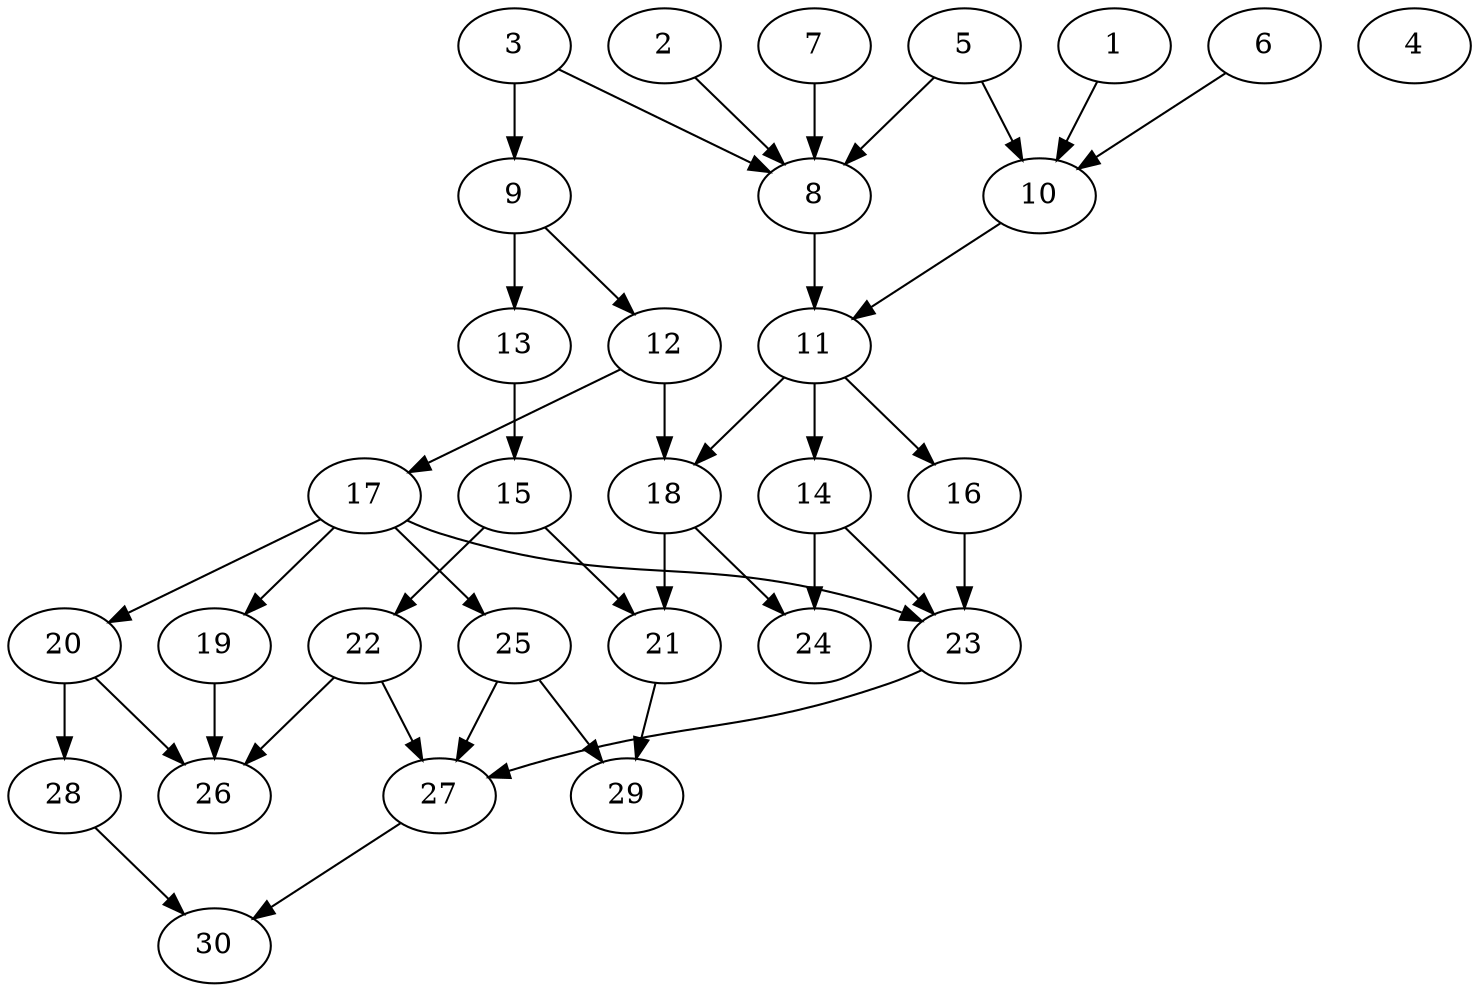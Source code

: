 // DAG automatically generated by daggen at Tue Aug  6 16:27:24 2019
// ./daggen --dot -n 30 --ccr 0.3 --fat 0.5 --regular 0.5 --density 0.5 --mindata 5242880 --maxdata 52428800 
digraph G {
  1 [size="132007253", alpha="0.09", expect_size="39602176"] 
  1 -> 10 [size ="39602176"]
  2 [size="79687680", alpha="0.09", expect_size="23906304"] 
  2 -> 8 [size ="23906304"]
  3 [size="73721173", alpha="0.09", expect_size="22116352"] 
  3 -> 8 [size ="22116352"]
  3 -> 9 [size ="22116352"]
  4 [size="89002667", alpha="0.05", expect_size="26700800"] 
  5 [size="24337067", alpha="0.16", expect_size="7301120"] 
  5 -> 8 [size ="7301120"]
  5 -> 10 [size ="7301120"]
  6 [size="81530880", alpha="0.15", expect_size="24459264"] 
  6 -> 10 [size ="24459264"]
  7 [size="154224640", alpha="0.13", expect_size="46267392"] 
  7 -> 8 [size ="46267392"]
  8 [size="78083413", alpha="0.11", expect_size="23425024"] 
  8 -> 11 [size ="23425024"]
  9 [size="77086720", alpha="0.13", expect_size="23126016"] 
  9 -> 12 [size ="23126016"]
  9 -> 13 [size ="23126016"]
  10 [size="161498453", alpha="0.00", expect_size="48449536"] 
  10 -> 11 [size ="48449536"]
  11 [size="133905067", alpha="0.07", expect_size="40171520"] 
  11 -> 14 [size ="40171520"]
  11 -> 16 [size ="40171520"]
  11 -> 18 [size ="40171520"]
  12 [size="44974080", alpha="0.12", expect_size="13492224"] 
  12 -> 17 [size ="13492224"]
  12 -> 18 [size ="13492224"]
  13 [size="114145280", alpha="0.02", expect_size="34243584"] 
  13 -> 15 [size ="34243584"]
  14 [size="26726400", alpha="0.02", expect_size="8017920"] 
  14 -> 23 [size ="8017920"]
  14 -> 24 [size ="8017920"]
  15 [size="67904853", alpha="0.16", expect_size="20371456"] 
  15 -> 21 [size ="20371456"]
  15 -> 22 [size ="20371456"]
  16 [size="39168000", alpha="0.04", expect_size="11750400"] 
  16 -> 23 [size ="11750400"]
  17 [size="158805333", alpha="0.16", expect_size="47641600"] 
  17 -> 19 [size ="47641600"]
  17 -> 20 [size ="47641600"]
  17 -> 23 [size ="47641600"]
  17 -> 25 [size ="47641600"]
  18 [size="102918827", alpha="0.10", expect_size="30875648"] 
  18 -> 21 [size ="30875648"]
  18 -> 24 [size ="30875648"]
  19 [size="30713173", alpha="0.08", expect_size="9213952"] 
  19 -> 26 [size ="9213952"]
  20 [size="135451307", alpha="0.07", expect_size="40635392"] 
  20 -> 26 [size ="40635392"]
  20 -> 28 [size ="40635392"]
  21 [size="137041920", alpha="0.19", expect_size="41112576"] 
  21 -> 29 [size ="41112576"]
  22 [size="31416320", alpha="0.20", expect_size="9424896"] 
  22 -> 26 [size ="9424896"]
  22 -> 27 [size ="9424896"]
  23 [size="124067840", alpha="0.08", expect_size="37220352"] 
  23 -> 27 [size ="37220352"]
  24 [size="141189120", alpha="0.05", expect_size="42356736"] 
  25 [size="159713280", alpha="0.03", expect_size="47913984"] 
  25 -> 27 [size ="47913984"]
  25 -> 29 [size ="47913984"]
  26 [size="131269973", alpha="0.08", expect_size="39380992"] 
  27 [size="159201280", alpha="0.12", expect_size="47760384"] 
  27 -> 30 [size ="47760384"]
  28 [size="124617387", alpha="0.03", expect_size="37385216"] 
  28 -> 30 [size ="37385216"]
  29 [size="45288107", alpha="0.01", expect_size="13586432"] 
  30 [size="110742187", alpha="0.18", expect_size="33222656"] 
}
